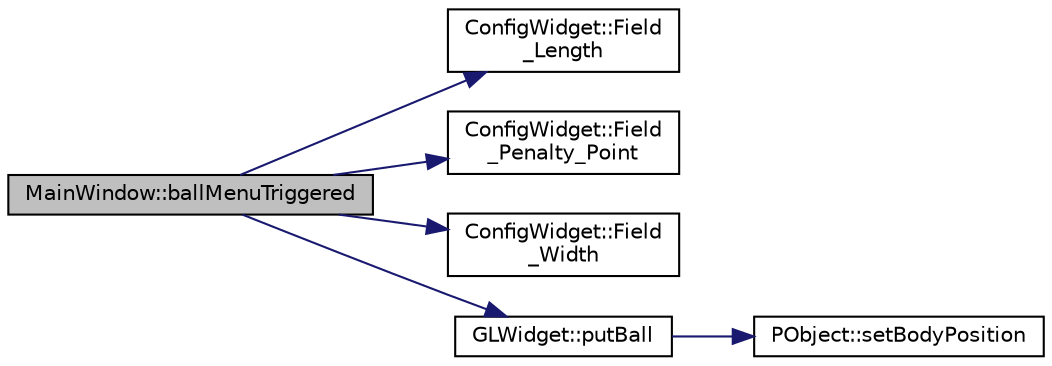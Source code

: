 digraph "MainWindow::ballMenuTriggered"
{
 // INTERACTIVE_SVG=YES
  edge [fontname="Helvetica",fontsize="10",labelfontname="Helvetica",labelfontsize="10"];
  node [fontname="Helvetica",fontsize="10",shape=record];
  rankdir="LR";
  Node1 [label="MainWindow::ballMenuTriggered",height=0.2,width=0.4,color="black", fillcolor="grey75", style="filled", fontcolor="black"];
  Node1 -> Node2 [color="midnightblue",fontsize="10",style="solid",fontname="Helvetica"];
  Node2 [label="ConfigWidget::Field\l_Length",height=0.2,width=0.4,color="black", fillcolor="white", style="filled",URL="$d6/d55/class_config_widget.html#ad6dcd940c26e1f4d8f10de1d7db126dd"];
  Node1 -> Node3 [color="midnightblue",fontsize="10",style="solid",fontname="Helvetica"];
  Node3 [label="ConfigWidget::Field\l_Penalty_Point",height=0.2,width=0.4,color="black", fillcolor="white", style="filled",URL="$d6/d55/class_config_widget.html#a9c2cb2d0cf475dc18205acc2a207e854"];
  Node1 -> Node4 [color="midnightblue",fontsize="10",style="solid",fontname="Helvetica"];
  Node4 [label="ConfigWidget::Field\l_Width",height=0.2,width=0.4,color="black", fillcolor="white", style="filled",URL="$d6/d55/class_config_widget.html#a52dd005ffaa605f06c17dc45d87e44f8"];
  Node1 -> Node5 [color="midnightblue",fontsize="10",style="solid",fontname="Helvetica"];
  Node5 [label="GLWidget::putBall",height=0.2,width=0.4,color="black", fillcolor="white", style="filled",URL="$da/d10/class_g_l_widget.html#a9f278fd8ea6b42a0a36637f4bed2f0af"];
  Node5 -> Node6 [color="midnightblue",fontsize="10",style="solid",fontname="Helvetica"];
  Node6 [label="PObject::setBodyPosition",height=0.2,width=0.4,color="black", fillcolor="white", style="filled",URL="$d1/d18/class_p_object.html#a43b4248e78b3f3934dfc329a57eb0688"];
}
